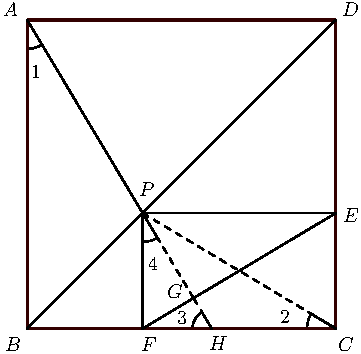 import graph; size(6cm); real lsf=0.5; pen dps=linewidth(0.7)+fontsize(10); defaultpen(dps); pen ds=black; real xmin=-2.1908106955387625,xmax=1.6302881206314581,ymin=-0.5091686846510316,ymax=2.1962808421264146; 
pen ttqqqq=rgb(0.2,0.,0.); 
pair A=(-1.,1.), B=(-1.,0.), C=(0.,0.), D=(0.,1.), P=(-0.6258744975667256,0.37412550243327436), F=(-0.6258744975667256,0.), G=(-0.46110971572273274,0.09849052330834247), H=(-0.40223558574794277,0.); 
draw(A--B--C--D--cycle,linewidth(1.2)+ttqqqq); draw(arc(A,0.09297077411606376,-90.,-59.13051991671245)--(-1.,1.)--cycle,linewidth(0.8)); draw(arc(C,0.09297077411606376,149.13051991671244,180.)--(0.,0.)--cycle,linewidth(0.8)); draw(arc(H,0.06198051607737584,120.86948008328758,180.)--(-0.40223558574794277,0.)--cycle,linewidth(0.8)); draw(arc(P,0.09297077411606376,-90.,-59.13051991671245)--(-0.6258744975667256,0.37412550243327436)--cycle,linewidth(0.8)); 
draw(A--B,linewidth(1.2)+ttqqqq); draw(B--C,linewidth(1.2)+ttqqqq); draw(C--D,linewidth(1.2)+ttqqqq); draw(D--A,linewidth(1.2)+ttqqqq); draw(B--D,linewidth(0.8)); draw(P--A,linewidth(0.8)); draw(P--(0.,0.37412550243327436),linewidth(0.8)); draw(P--F,linewidth(0.8)); draw(F--(0.,0.37412550243327436),linewidth(0.8)); draw(P--G,linewidth(0.8)+linetype("4 4")); draw(G--H,linewidth(0.8)+linetype("4 4")); draw(P--C,linewidth(0.8)+linetype("4 4")); 
dot(A,linewidth(1.pt)+ds); label("$A$",(-1.0875575093614724,1.0062549334408024),NE*lsf); dot(B,linewidth(1.pt)+ds); label("$B$",(-1.078260431949866,-0.08150312371713977),NE*lsf); dot(C,linewidth(1.pt)+ds); label("$C$",(2.0054779647354917e-4,-0.08150312371713977),NE*lsf); dot(D,linewidth(1.pt)+ds); label("$D$",(0.012596651011948717,1.0062549334408024),NE*lsf); dot(P,linewidth(1.pt)+ds); label("$P$",(-0.6443968194082351,0.4236380823134716),NE*lsf); dot((0.,0.37412550243327436),linewidth(1.pt)+ds); label("$E$",(0.01569567681581751,0.3368653598051457),NE*lsf); dot(F,linewidth(1.pt)+ds); label("$F$",(-0.6381987678004976,-0.08150312371713977),NE*lsf); dot(G,linewidth(1.pt)+ds); label("$G$",(-0.5545250710960402,0.09204232129951198),NE*lsf); dot(H,linewidth(1.pt)+ds); label("$H$",(-0.41816793572581334,-0.07840409791327099),NE*lsf); label("1",(-0.9945867352454086,0.8048182561893317),NE*lsf); label("2",(-0.18884002623952276,0.011467650398923668),NE*lsf); label("3",(-0.5235348130573523,0.008368624595054885),NE*lsf); label("4",(-0.6165055871734161,0.18191406961170664),NE*lsf); 
clip((xmin,ymin)--(xmin,ymax)--(xmax,ymax)--(xmax,ymin)--cycle); 